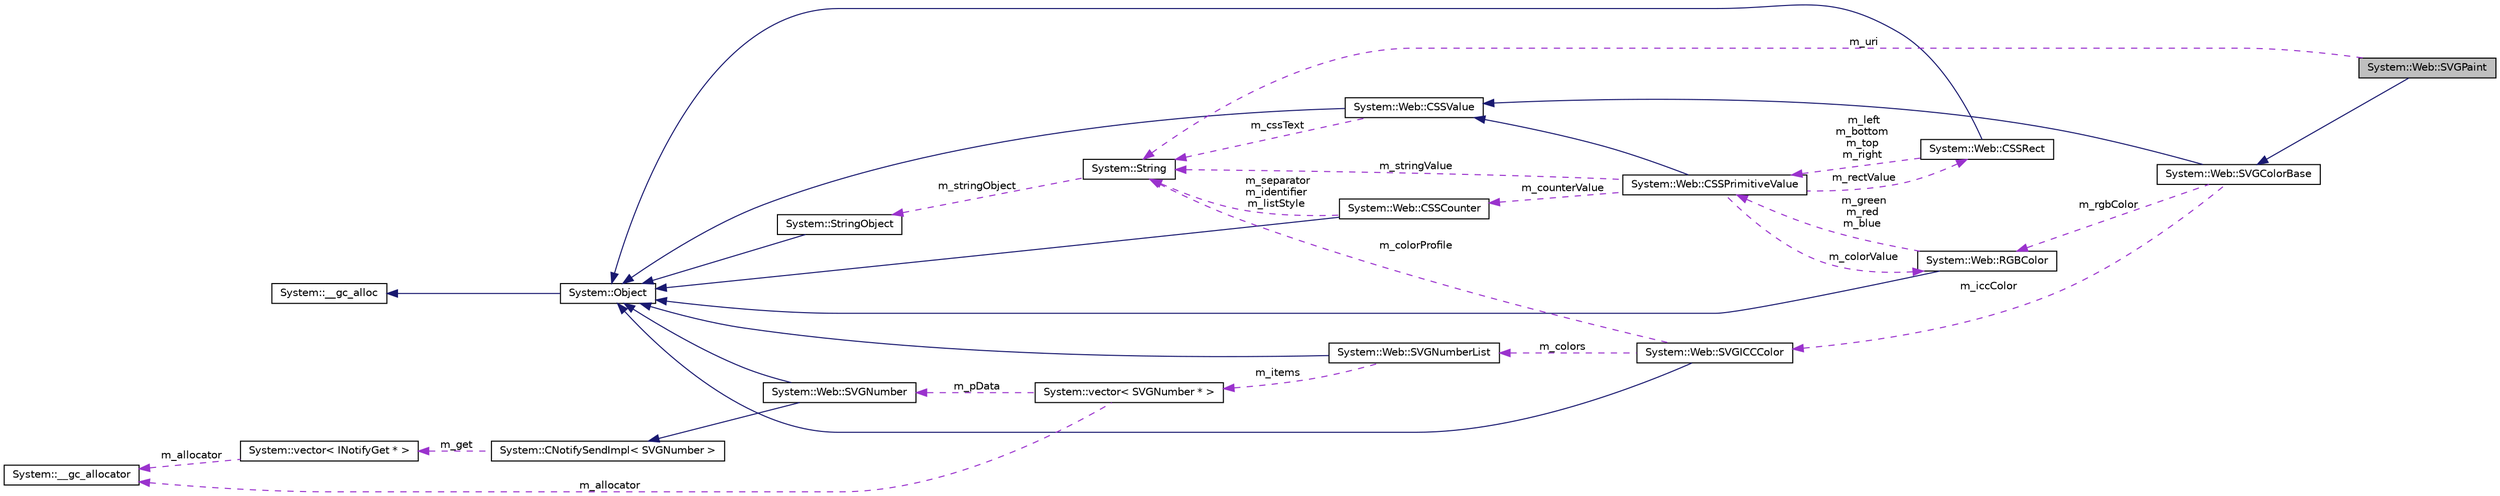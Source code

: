 digraph G
{
  edge [fontname="Helvetica",fontsize="10",labelfontname="Helvetica",labelfontsize="10"];
  node [fontname="Helvetica",fontsize="10",shape=record];
  rankdir="LR";
  Node1 [label="System::Web::SVGPaint",height=0.2,width=0.4,color="black", fillcolor="grey75", style="filled" fontcolor="black"];
  Node2 -> Node1 [dir="back",color="midnightblue",fontsize="10",style="solid",fontname="Helvetica"];
  Node2 [label="System::Web::SVGColorBase",height=0.2,width=0.4,color="black", fillcolor="white", style="filled",URL="$class_system_1_1_web_1_1_s_v_g_color_base.html"];
  Node3 -> Node2 [dir="back",color="midnightblue",fontsize="10",style="solid",fontname="Helvetica"];
  Node3 [label="System::Web::CSSValue",height=0.2,width=0.4,color="black", fillcolor="white", style="filled",URL="$class_system_1_1_web_1_1_c_s_s_value.html"];
  Node4 -> Node3 [dir="back",color="midnightblue",fontsize="10",style="solid",fontname="Helvetica"];
  Node4 [label="System::Object",height=0.2,width=0.4,color="black", fillcolor="white", style="filled",URL="$class_system_1_1_object.html"];
  Node5 -> Node4 [dir="back",color="midnightblue",fontsize="10",style="solid",fontname="Helvetica"];
  Node5 [label="System::__gc_alloc",height=0.2,width=0.4,color="black", fillcolor="white", style="filled",URL="$class_system_1_1____gc__alloc.html"];
  Node6 -> Node3 [dir="back",color="darkorchid3",fontsize="10",style="dashed",label=" m_cssText" ,fontname="Helvetica"];
  Node6 [label="System::String",height=0.2,width=0.4,color="black", fillcolor="white", style="filled",URL="$class_system_1_1_string.html"];
  Node7 -> Node6 [dir="back",color="darkorchid3",fontsize="10",style="dashed",label=" m_stringObject" ,fontname="Helvetica"];
  Node7 [label="System::StringObject",height=0.2,width=0.4,color="black", fillcolor="white", style="filled",URL="$class_system_1_1_string_object.html"];
  Node4 -> Node7 [dir="back",color="midnightblue",fontsize="10",style="solid",fontname="Helvetica"];
  Node8 -> Node2 [dir="back",color="darkorchid3",fontsize="10",style="dashed",label=" m_rgbColor" ,fontname="Helvetica"];
  Node8 [label="System::Web::RGBColor",height=0.2,width=0.4,color="black", fillcolor="white", style="filled",URL="$class_system_1_1_web_1_1_r_g_b_color.html"];
  Node4 -> Node8 [dir="back",color="midnightblue",fontsize="10",style="solid",fontname="Helvetica"];
  Node9 -> Node8 [dir="back",color="darkorchid3",fontsize="10",style="dashed",label=" m_green\nm_red\nm_blue" ,fontname="Helvetica"];
  Node9 [label="System::Web::CSSPrimitiveValue",height=0.2,width=0.4,color="black", fillcolor="white", style="filled",URL="$class_system_1_1_web_1_1_c_s_s_primitive_value.html"];
  Node3 -> Node9 [dir="back",color="midnightblue",fontsize="10",style="solid",fontname="Helvetica"];
  Node10 -> Node9 [dir="back",color="darkorchid3",fontsize="10",style="dashed",label=" m_counterValue" ,fontname="Helvetica"];
  Node10 [label="System::Web::CSSCounter",height=0.2,width=0.4,color="black", fillcolor="white", style="filled",URL="$class_system_1_1_web_1_1_c_s_s_counter.html"];
  Node4 -> Node10 [dir="back",color="midnightblue",fontsize="10",style="solid",fontname="Helvetica"];
  Node6 -> Node10 [dir="back",color="darkorchid3",fontsize="10",style="dashed",label=" m_separator\nm_identifier\nm_listStyle" ,fontname="Helvetica"];
  Node11 -> Node9 [dir="back",color="darkorchid3",fontsize="10",style="dashed",label=" m_rectValue" ,fontname="Helvetica"];
  Node11 [label="System::Web::CSSRect",height=0.2,width=0.4,color="black", fillcolor="white", style="filled",URL="$class_system_1_1_web_1_1_c_s_s_rect.html"];
  Node4 -> Node11 [dir="back",color="midnightblue",fontsize="10",style="solid",fontname="Helvetica"];
  Node9 -> Node11 [dir="back",color="darkorchid3",fontsize="10",style="dashed",label=" m_left\nm_bottom\nm_top\nm_right" ,fontname="Helvetica"];
  Node8 -> Node9 [dir="back",color="darkorchid3",fontsize="10",style="dashed",label=" m_colorValue" ,fontname="Helvetica"];
  Node6 -> Node9 [dir="back",color="darkorchid3",fontsize="10",style="dashed",label=" m_stringValue" ,fontname="Helvetica"];
  Node12 -> Node2 [dir="back",color="darkorchid3",fontsize="10",style="dashed",label=" m_iccColor" ,fontname="Helvetica"];
  Node12 [label="System::Web::SVGICCColor",height=0.2,width=0.4,color="black", fillcolor="white", style="filled",URL="$class_system_1_1_web_1_1_s_v_g_i_c_c_color.html"];
  Node4 -> Node12 [dir="back",color="midnightblue",fontsize="10",style="solid",fontname="Helvetica"];
  Node13 -> Node12 [dir="back",color="darkorchid3",fontsize="10",style="dashed",label=" m_colors" ,fontname="Helvetica"];
  Node13 [label="System::Web::SVGNumberList",height=0.2,width=0.4,color="black", fillcolor="white", style="filled",URL="$class_system_1_1_web_1_1_s_v_g_number_list.html"];
  Node4 -> Node13 [dir="back",color="midnightblue",fontsize="10",style="solid",fontname="Helvetica"];
  Node14 -> Node13 [dir="back",color="darkorchid3",fontsize="10",style="dashed",label=" m_items" ,fontname="Helvetica"];
  Node14 [label="System::vector\< SVGNumber * \>",height=0.2,width=0.4,color="black", fillcolor="white", style="filled",URL="$class_system_1_1vector.html"];
  Node15 -> Node14 [dir="back",color="darkorchid3",fontsize="10",style="dashed",label=" m_allocator" ,fontname="Helvetica"];
  Node15 [label="System::__gc_allocator",height=0.2,width=0.4,color="black", fillcolor="white", style="filled",URL="$class_system_1_1____gc__allocator.html"];
  Node16 -> Node14 [dir="back",color="darkorchid3",fontsize="10",style="dashed",label=" m_pData" ,fontname="Helvetica"];
  Node16 [label="System::Web::SVGNumber",height=0.2,width=0.4,color="black", fillcolor="white", style="filled",URL="$class_system_1_1_web_1_1_s_v_g_number.html"];
  Node4 -> Node16 [dir="back",color="midnightblue",fontsize="10",style="solid",fontname="Helvetica"];
  Node17 -> Node16 [dir="back",color="midnightblue",fontsize="10",style="solid",fontname="Helvetica"];
  Node17 [label="System::CNotifySendImpl\< SVGNumber \>",height=0.2,width=0.4,color="black", fillcolor="white", style="filled",URL="$class_system_1_1_c_notify_send_impl.html"];
  Node18 -> Node17 [dir="back",color="darkorchid3",fontsize="10",style="dashed",label=" m_get" ,fontname="Helvetica"];
  Node18 [label="System::vector\< INotifyGet * \>",height=0.2,width=0.4,color="black", fillcolor="white", style="filled",URL="$class_system_1_1vector.html"];
  Node15 -> Node18 [dir="back",color="darkorchid3",fontsize="10",style="dashed",label=" m_allocator" ,fontname="Helvetica"];
  Node6 -> Node12 [dir="back",color="darkorchid3",fontsize="10",style="dashed",label=" m_colorProfile" ,fontname="Helvetica"];
  Node6 -> Node1 [dir="back",color="darkorchid3",fontsize="10",style="dashed",label=" m_uri" ,fontname="Helvetica"];
}
